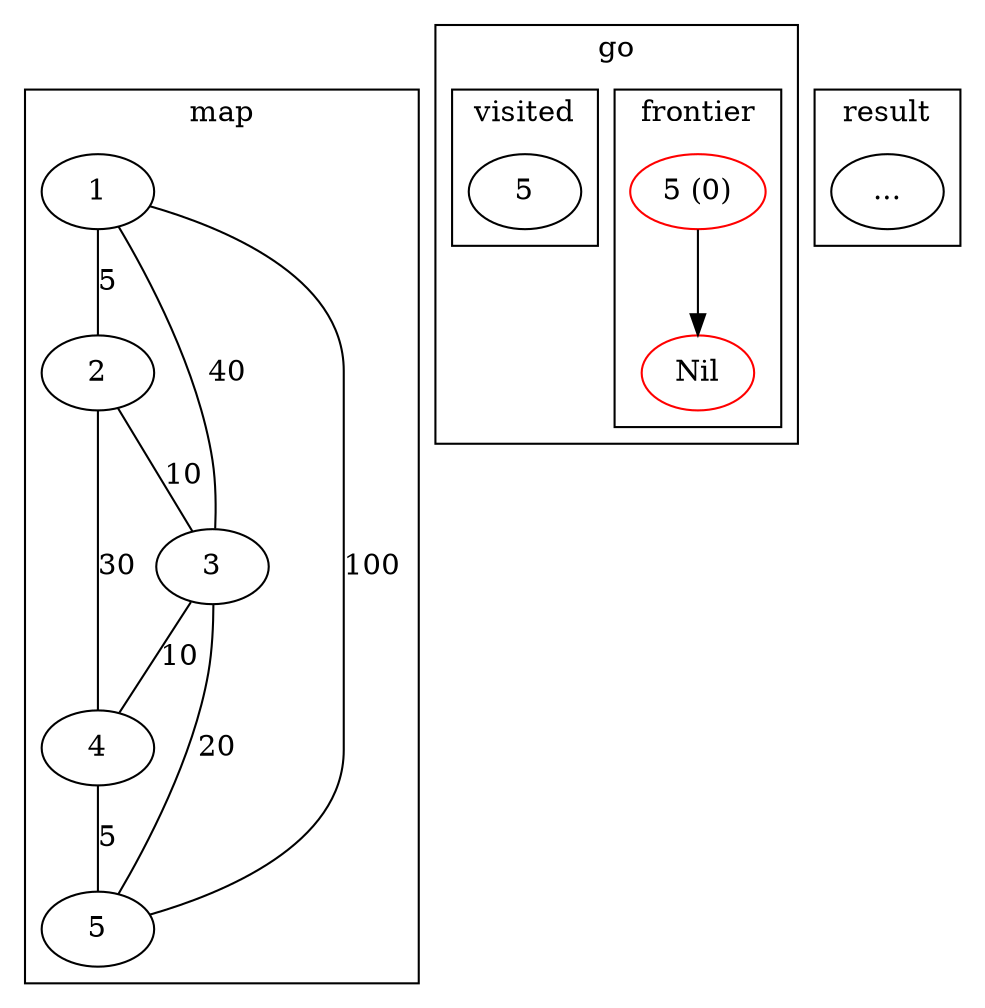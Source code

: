 graph {
    subgraph clusterM{
        label="map";
        d1[label=1];
        d2[label=2];
        d3[label=3];
        d4[label=4];
        d5[label=5];
        edge[weight=95,label=5];
        d1 -- d2;
        edge[weight=60,label=40];
        d1 -- d3;
        edge[weight=1,label=100];
        d1 -- d5;
        edge[weight=90,label=10];
        d2 -- d3;
        edge[weight=70,label=30];
        d2 -- d4;
        edge[weight=90,label=10];
        d3 -- d4;
        edge[weight=80,label=20];
        d3 -- d5;
        edge[weight=95,label=5];
        d4 -- d5;
    }
    subgraph cluster1 {
        label="go";
        subgraph cluster0 {
            label="frontier"
            f1[label="5 (0)",color=red];
            fNil[label="Nil",color=red];
            edge[dir=forward];
            f1--fNil;
        }
        subgraph cluster01 {
            label="visited";
            v1[label="5"];
            v1;
        }
        subgraph cluster02 {
            label="current location";
        }
        subgraph cluster03 {
            label="new elements";
        }
    }
    subgraph cluster2 {
        label="result";
        n[label="..."];
    }
}
